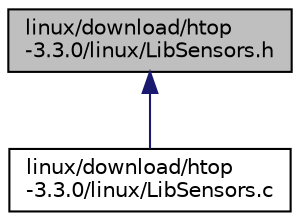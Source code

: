 digraph "linux/download/htop-3.3.0/linux/LibSensors.h"
{
  edge [fontname="Helvetica",fontsize="10",labelfontname="Helvetica",labelfontsize="10"];
  node [fontname="Helvetica",fontsize="10",shape=record];
  Node41 [label="linux/download/htop\l-3.3.0/linux/LibSensors.h",height=0.2,width=0.4,color="black", fillcolor="grey75", style="filled", fontcolor="black"];
  Node41 -> Node42 [dir="back",color="midnightblue",fontsize="10",style="solid",fontname="Helvetica"];
  Node42 [label="linux/download/htop\l-3.3.0/linux/LibSensors.c",height=0.2,width=0.4,color="black", fillcolor="white", style="filled",URL="$LibSensors_8c.html"];
}

